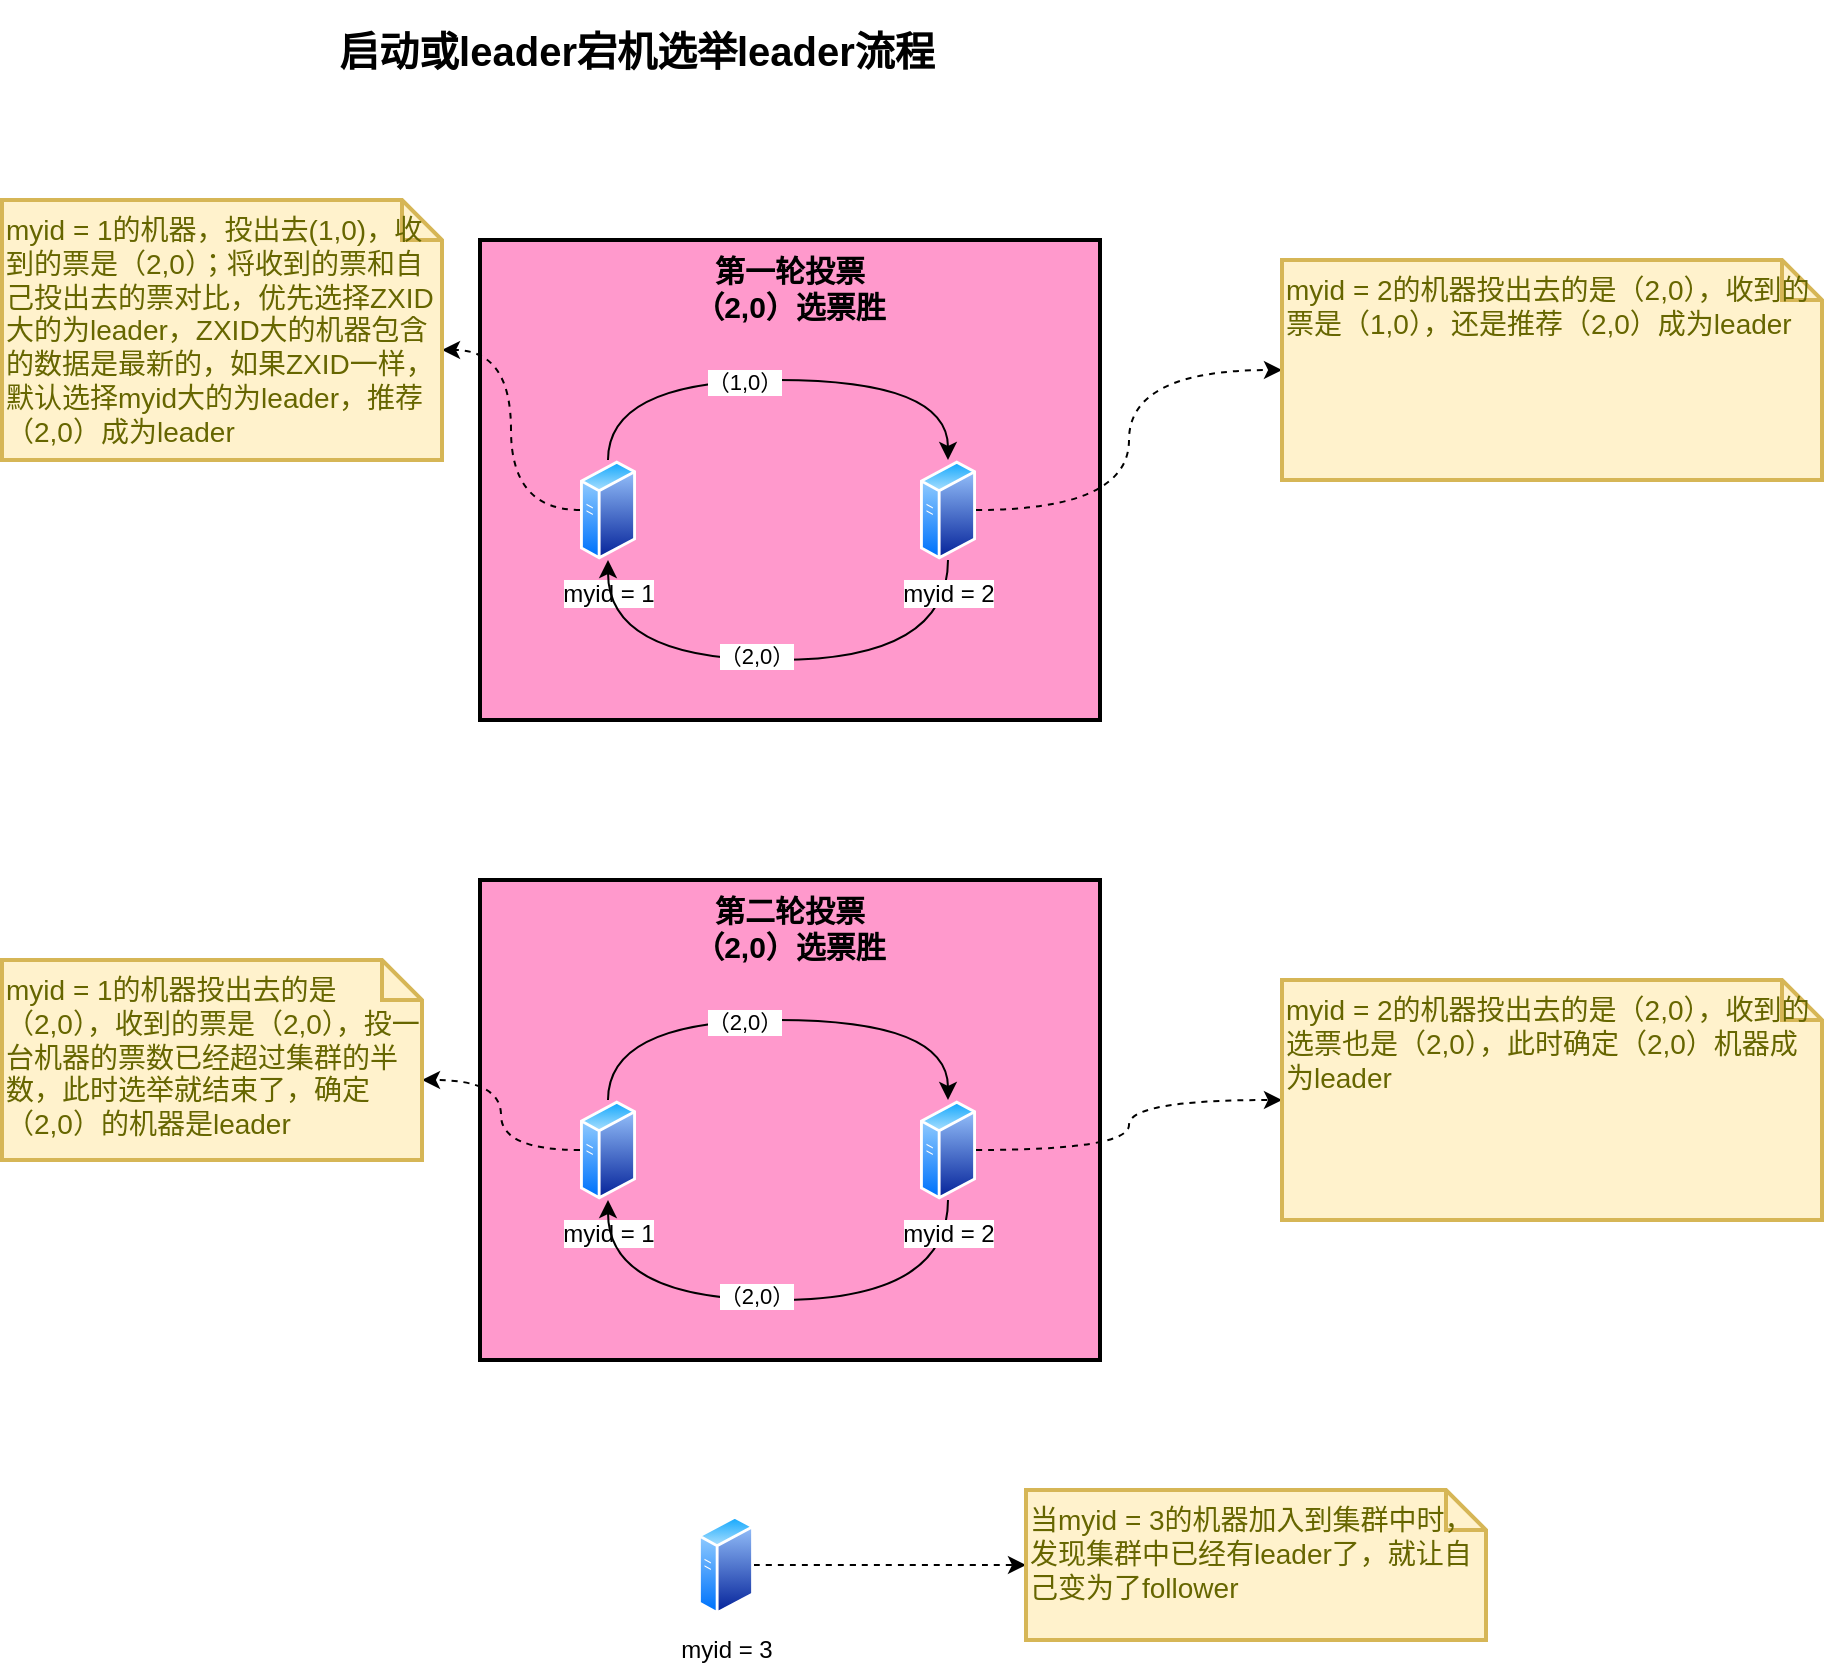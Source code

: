 <mxfile version="15.4.3" type="github">
  <diagram id="_tMo0X6HMqpLmebG8TdS" name="第 1 页">
    <mxGraphModel dx="1248" dy="686" grid="1" gridSize="10" guides="1" tooltips="1" connect="1" arrows="1" fold="1" page="1" pageScale="1" pageWidth="827" pageHeight="1169" math="0" shadow="0">
      <root>
        <mxCell id="0" />
        <mxCell id="1" parent="0" />
        <mxCell id="cECSEEEWD8I-1CxaCeh5-1" value="&lt;b&gt;&lt;font style=&quot;font-size: 15px&quot;&gt;第一轮投票&lt;br&gt;（2,0）选票胜&lt;br&gt;&lt;/font&gt;&lt;/b&gt;" style="rounded=0;whiteSpace=wrap;html=1;strokeWidth=2;fillColor=#FF99CC;verticalAlign=top;" parent="1" vertex="1">
          <mxGeometry x="277" y="190" width="310" height="240" as="geometry" />
        </mxCell>
        <mxCell id="cECSEEEWD8I-1CxaCeh5-6" style="edgeStyle=orthogonalEdgeStyle;rounded=0;orthogonalLoop=1;jettySize=auto;html=1;exitX=0.5;exitY=0;exitDx=0;exitDy=0;entryX=0.5;entryY=0;entryDx=0;entryDy=0;curved=1;strokeWidth=1;" parent="1" source="cECSEEEWD8I-1CxaCeh5-3" target="cECSEEEWD8I-1CxaCeh5-4" edge="1">
          <mxGeometry relative="1" as="geometry">
            <Array as="points">
              <mxPoint x="341" y="260" />
              <mxPoint x="511" y="260" />
            </Array>
          </mxGeometry>
        </mxCell>
        <mxCell id="cECSEEEWD8I-1CxaCeh5-8" value="（1,0）" style="edgeLabel;html=1;align=center;verticalAlign=middle;resizable=0;points=[];" parent="cECSEEEWD8I-1CxaCeh5-6" vertex="1" connectable="0">
          <mxGeometry x="-0.141" y="-1" relative="1" as="geometry">
            <mxPoint as="offset" />
          </mxGeometry>
        </mxCell>
        <mxCell id="WodsEw-OZz7wl92d_zAY-2" style="edgeStyle=orthogonalEdgeStyle;rounded=0;orthogonalLoop=1;jettySize=auto;html=1;exitX=0;exitY=0.5;exitDx=0;exitDy=0;entryX=0;entryY=0;entryDx=220;entryDy=75;entryPerimeter=0;curved=1;dashed=1;strokeWidth=1;" edge="1" parent="1" source="cECSEEEWD8I-1CxaCeh5-3" target="cECSEEEWD8I-1CxaCeh5-10">
          <mxGeometry relative="1" as="geometry" />
        </mxCell>
        <mxCell id="cECSEEEWD8I-1CxaCeh5-3" value="myid = 1" style="aspect=fixed;perimeter=ellipsePerimeter;html=1;align=center;shadow=0;dashed=0;spacingTop=3;image;image=img/lib/active_directory/generic_server.svg;strokeWidth=2;fillColor=#FF99CC;" parent="1" vertex="1">
          <mxGeometry x="327" y="300" width="28.0" height="50" as="geometry" />
        </mxCell>
        <mxCell id="cECSEEEWD8I-1CxaCeh5-7" style="edgeStyle=orthogonalEdgeStyle;curved=1;rounded=0;orthogonalLoop=1;jettySize=auto;html=1;exitX=0.5;exitY=1;exitDx=0;exitDy=0;entryX=0.5;entryY=1;entryDx=0;entryDy=0;strokeWidth=1;" parent="1" source="cECSEEEWD8I-1CxaCeh5-4" target="cECSEEEWD8I-1CxaCeh5-3" edge="1">
          <mxGeometry relative="1" as="geometry">
            <Array as="points">
              <mxPoint x="511" y="400" />
              <mxPoint x="341" y="400" />
            </Array>
          </mxGeometry>
        </mxCell>
        <mxCell id="cECSEEEWD8I-1CxaCeh5-9" value="（2,0）" style="edgeLabel;html=1;align=center;verticalAlign=middle;resizable=0;points=[];" parent="cECSEEEWD8I-1CxaCeh5-7" vertex="1" connectable="0">
          <mxGeometry x="0.086" y="-2" relative="1" as="geometry">
            <mxPoint as="offset" />
          </mxGeometry>
        </mxCell>
        <mxCell id="WodsEw-OZz7wl92d_zAY-3" style="edgeStyle=orthogonalEdgeStyle;curved=1;rounded=0;orthogonalLoop=1;jettySize=auto;html=1;exitX=1;exitY=0.5;exitDx=0;exitDy=0;entryX=0;entryY=0.5;entryDx=0;entryDy=0;entryPerimeter=0;dashed=1;strokeWidth=1;" edge="1" parent="1" source="cECSEEEWD8I-1CxaCeh5-4" target="WodsEw-OZz7wl92d_zAY-1">
          <mxGeometry relative="1" as="geometry" />
        </mxCell>
        <mxCell id="cECSEEEWD8I-1CxaCeh5-4" value="myid = 2" style="aspect=fixed;perimeter=ellipsePerimeter;html=1;align=center;shadow=0;dashed=0;spacingTop=3;image;image=img/lib/active_directory/generic_server.svg;strokeWidth=2;fillColor=#FF99CC;" parent="1" vertex="1">
          <mxGeometry x="497" y="300" width="28.0" height="50" as="geometry" />
        </mxCell>
        <mxCell id="cECSEEEWD8I-1CxaCeh5-10" value="myid = 1的机器，投出去(1,0)，收到的票是（2,0）；将收到的票和自己投出去的票对比，优先选择ZXID大的为leader，ZXID大的机器包含的数据是最新的，如果ZXID一样，默认选择myid大的为leader，推荐（2,0）成为leader&lt;br&gt;" style="shape=note;strokeWidth=2;fontSize=14;size=20;whiteSpace=wrap;html=1;fillColor=#fff2cc;strokeColor=#d6b656;fontColor=#666600;rounded=0;verticalAlign=top;align=left;" parent="1" vertex="1">
          <mxGeometry x="38" y="170" width="220" height="130" as="geometry" />
        </mxCell>
        <mxCell id="WodsEw-OZz7wl92d_zAY-1" value="myid = 2的机器投出去的是（2,0），收到的票是（1,0），还是推荐（2,0）成为leader" style="shape=note;strokeWidth=2;fontSize=14;size=20;whiteSpace=wrap;html=1;fillColor=#fff2cc;strokeColor=#d6b656;fontColor=#666600;rounded=0;verticalAlign=top;align=left;" vertex="1" parent="1">
          <mxGeometry x="678" y="200" width="270" height="110" as="geometry" />
        </mxCell>
        <mxCell id="WodsEw-OZz7wl92d_zAY-4" value="&lt;b&gt;&lt;font style=&quot;font-size: 15px&quot;&gt;第二轮投票&lt;br&gt;（2,0）选票胜&lt;br&gt;&lt;/font&gt;&lt;/b&gt;" style="rounded=0;whiteSpace=wrap;html=1;strokeWidth=2;fillColor=#FF99CC;verticalAlign=top;" vertex="1" parent="1">
          <mxGeometry x="277" y="510" width="310" height="240" as="geometry" />
        </mxCell>
        <mxCell id="WodsEw-OZz7wl92d_zAY-5" style="edgeStyle=orthogonalEdgeStyle;rounded=0;orthogonalLoop=1;jettySize=auto;html=1;exitX=0.5;exitY=0;exitDx=0;exitDy=0;entryX=0.5;entryY=0;entryDx=0;entryDy=0;curved=1;strokeWidth=1;" edge="1" parent="1" source="WodsEw-OZz7wl92d_zAY-7" target="WodsEw-OZz7wl92d_zAY-10">
          <mxGeometry relative="1" as="geometry">
            <Array as="points">
              <mxPoint x="341" y="580" />
              <mxPoint x="511" y="580" />
            </Array>
          </mxGeometry>
        </mxCell>
        <mxCell id="WodsEw-OZz7wl92d_zAY-6" value="（2,0）" style="edgeLabel;html=1;align=center;verticalAlign=middle;resizable=0;points=[];" vertex="1" connectable="0" parent="WodsEw-OZz7wl92d_zAY-5">
          <mxGeometry x="-0.141" y="-1" relative="1" as="geometry">
            <mxPoint as="offset" />
          </mxGeometry>
        </mxCell>
        <mxCell id="WodsEw-OZz7wl92d_zAY-12" style="edgeStyle=orthogonalEdgeStyle;curved=1;rounded=0;orthogonalLoop=1;jettySize=auto;html=1;exitX=0;exitY=0.5;exitDx=0;exitDy=0;entryX=0;entryY=0;entryDx=210;entryDy=60;entryPerimeter=0;dashed=1;strokeWidth=1;" edge="1" parent="1" source="WodsEw-OZz7wl92d_zAY-7" target="WodsEw-OZz7wl92d_zAY-11">
          <mxGeometry relative="1" as="geometry" />
        </mxCell>
        <mxCell id="WodsEw-OZz7wl92d_zAY-7" value="myid = 1" style="aspect=fixed;perimeter=ellipsePerimeter;html=1;align=center;shadow=0;dashed=0;spacingTop=3;image;image=img/lib/active_directory/generic_server.svg;strokeWidth=2;fillColor=#FF99CC;" vertex="1" parent="1">
          <mxGeometry x="327" y="620" width="28.0" height="50" as="geometry" />
        </mxCell>
        <mxCell id="WodsEw-OZz7wl92d_zAY-8" style="edgeStyle=orthogonalEdgeStyle;curved=1;rounded=0;orthogonalLoop=1;jettySize=auto;html=1;exitX=0.5;exitY=1;exitDx=0;exitDy=0;entryX=0.5;entryY=1;entryDx=0;entryDy=0;strokeWidth=1;" edge="1" parent="1" source="WodsEw-OZz7wl92d_zAY-10" target="WodsEw-OZz7wl92d_zAY-7">
          <mxGeometry relative="1" as="geometry">
            <Array as="points">
              <mxPoint x="511" y="720" />
              <mxPoint x="341" y="720" />
            </Array>
          </mxGeometry>
        </mxCell>
        <mxCell id="WodsEw-OZz7wl92d_zAY-9" value="（2,0）" style="edgeLabel;html=1;align=center;verticalAlign=middle;resizable=0;points=[];" vertex="1" connectable="0" parent="WodsEw-OZz7wl92d_zAY-8">
          <mxGeometry x="0.086" y="-2" relative="1" as="geometry">
            <mxPoint as="offset" />
          </mxGeometry>
        </mxCell>
        <mxCell id="WodsEw-OZz7wl92d_zAY-14" style="edgeStyle=orthogonalEdgeStyle;curved=1;rounded=0;orthogonalLoop=1;jettySize=auto;html=1;exitX=1;exitY=0.5;exitDx=0;exitDy=0;entryX=0;entryY=0.5;entryDx=0;entryDy=0;entryPerimeter=0;dashed=1;strokeWidth=1;" edge="1" parent="1" source="WodsEw-OZz7wl92d_zAY-10" target="WodsEw-OZz7wl92d_zAY-13">
          <mxGeometry relative="1" as="geometry" />
        </mxCell>
        <mxCell id="WodsEw-OZz7wl92d_zAY-10" value="myid = 2" style="aspect=fixed;perimeter=ellipsePerimeter;html=1;align=center;shadow=0;dashed=0;spacingTop=3;image;image=img/lib/active_directory/generic_server.svg;strokeWidth=2;fillColor=#FF99CC;" vertex="1" parent="1">
          <mxGeometry x="497" y="620" width="28.0" height="50" as="geometry" />
        </mxCell>
        <mxCell id="WodsEw-OZz7wl92d_zAY-11" value="myid = 1的机器投出去的是（2,0），收到的票是（2,0），投一台机器的票数已经超过集群的半数，此时选举就结束了，确定（2,0）的机器是leader" style="shape=note;strokeWidth=2;fontSize=14;size=20;whiteSpace=wrap;html=1;fillColor=#fff2cc;strokeColor=#d6b656;fontColor=#666600;rounded=0;verticalAlign=top;align=left;" vertex="1" parent="1">
          <mxGeometry x="38" y="550" width="210" height="100" as="geometry" />
        </mxCell>
        <mxCell id="WodsEw-OZz7wl92d_zAY-13" value="myid = 2的机器投出去的是（2,0），收到的选票也是（2,0），此时确定（2,0）机器成为leader" style="shape=note;strokeWidth=2;fontSize=14;size=20;whiteSpace=wrap;html=1;fillColor=#fff2cc;strokeColor=#d6b656;fontColor=#666600;rounded=0;verticalAlign=top;align=left;" vertex="1" parent="1">
          <mxGeometry x="678" y="560" width="270" height="120" as="geometry" />
        </mxCell>
        <mxCell id="WodsEw-OZz7wl92d_zAY-17" style="edgeStyle=orthogonalEdgeStyle;curved=1;rounded=0;orthogonalLoop=1;jettySize=auto;html=1;exitX=1;exitY=0.5;exitDx=0;exitDy=0;entryX=0;entryY=0.5;entryDx=0;entryDy=0;entryPerimeter=0;dashed=1;strokeWidth=1;" edge="1" parent="1" source="WodsEw-OZz7wl92d_zAY-15" target="WodsEw-OZz7wl92d_zAY-16">
          <mxGeometry relative="1" as="geometry" />
        </mxCell>
        <mxCell id="WodsEw-OZz7wl92d_zAY-15" value="myid = 3" style="aspect=fixed;perimeter=ellipsePerimeter;html=1;align=center;shadow=0;dashed=0;spacingTop=3;image;image=img/lib/active_directory/generic_server.svg;" vertex="1" parent="1">
          <mxGeometry x="386" y="827.5" width="28.0" height="50" as="geometry" />
        </mxCell>
        <mxCell id="WodsEw-OZz7wl92d_zAY-16" value="当myid = 3的机器加入到集群中时，发现集群中已经有leader了，就让自己变为了follower" style="shape=note;strokeWidth=2;fontSize=14;size=20;whiteSpace=wrap;html=1;fillColor=#fff2cc;strokeColor=#d6b656;fontColor=#666600;rounded=0;verticalAlign=top;align=left;" vertex="1" parent="1">
          <mxGeometry x="550" y="815" width="230" height="75" as="geometry" />
        </mxCell>
        <mxCell id="WodsEw-OZz7wl92d_zAY-18" value="启动或leader宕机选举leader流程" style="text;html=1;strokeColor=none;fillColor=none;align=center;verticalAlign=middle;whiteSpace=wrap;rounded=0;fontStyle=1;fontSize=20;" vertex="1" parent="1">
          <mxGeometry x="186" y="70" width="339" height="50" as="geometry" />
        </mxCell>
      </root>
    </mxGraphModel>
  </diagram>
</mxfile>

